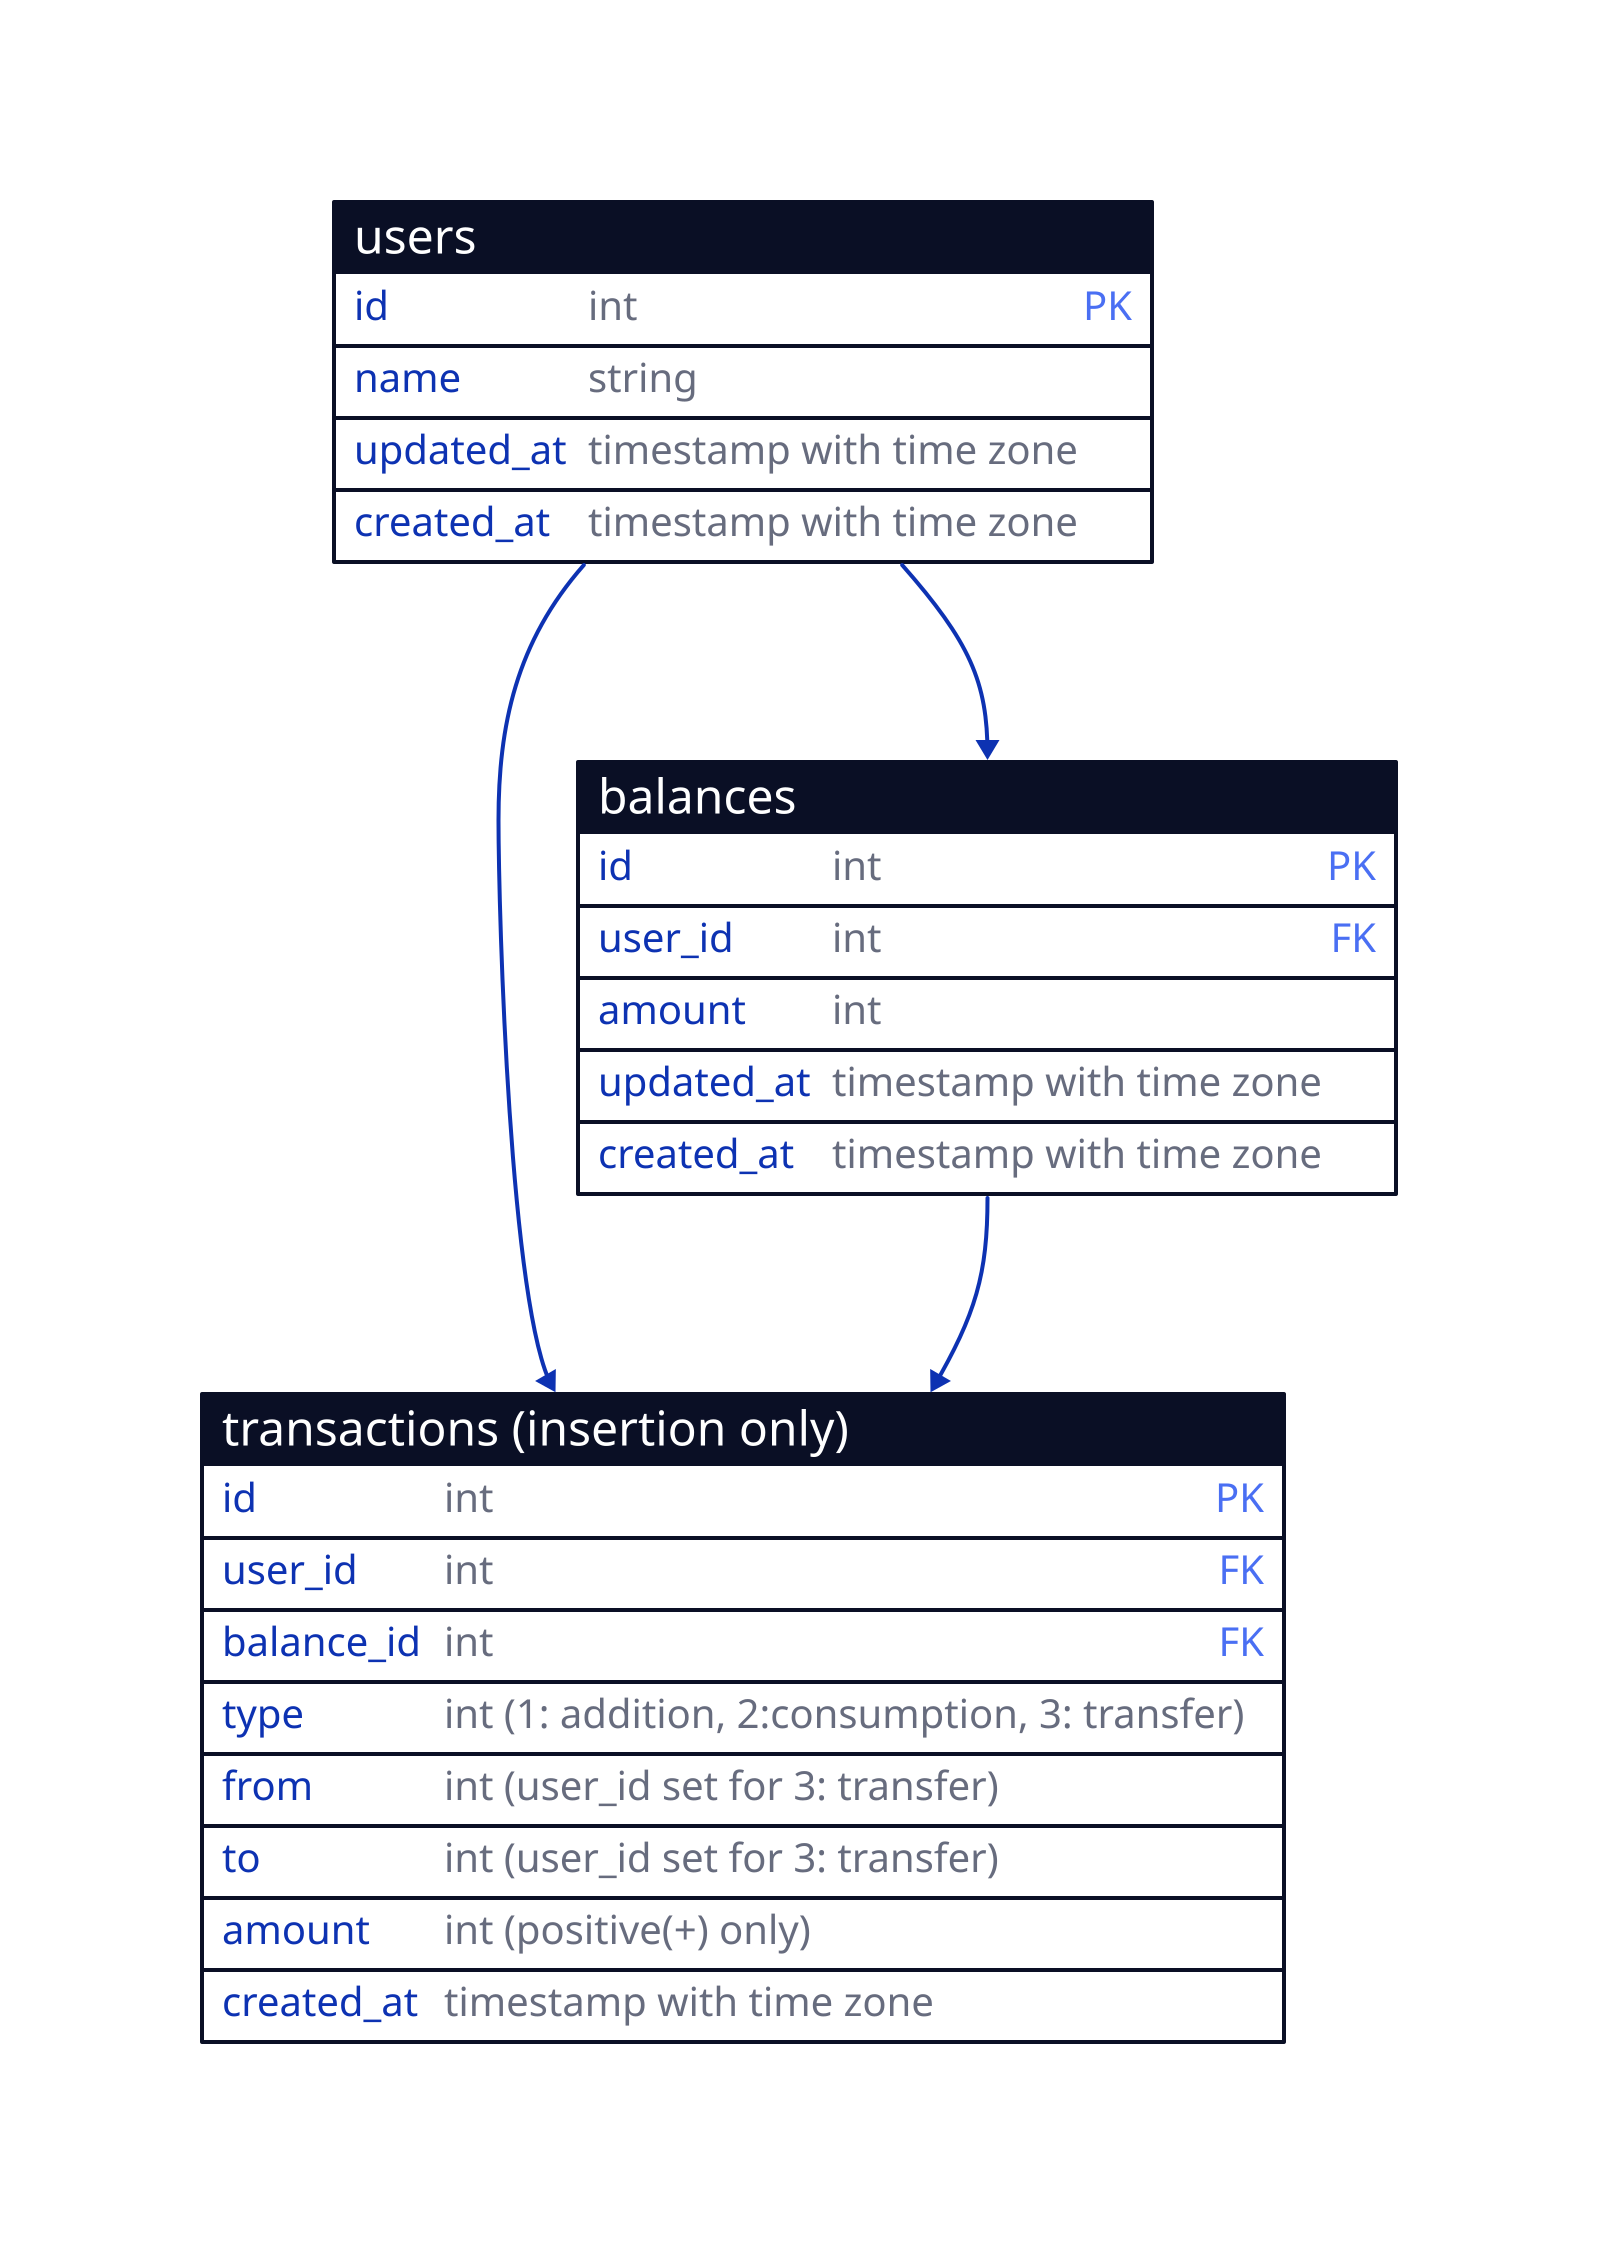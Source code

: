 users: {
  shape: sql_table
  id: int {constraint: primary_key}
  name: string
  updated_at: timestamp with time zone
  created_at: timestamp with time zone
}

balances: {
  shape: sql_table
  id: int {constraint: primary_key}
  user_id: int {constraint: foreign_key}
  amount: int
  updated_at: timestamp with time zone
  created_at: timestamp with time zone
}

transactions (insertion only): {
  shape: sql_table
  id: int {constraint: primary_key}
  user_id: int {constraint: foreign_key}
  balance_id: int {constraint: foreign_key}
  type: int (1: addition, 2:consumption, 3: transfer)
  from: int (user_id set for 3: transfer)
  to: int (user_id set for 3: transfer)
  amount: int (positive(+) only)
  created_at: timestamp with time zone
}

users.id -> balances.user_id
users.id -> transactions (insertion only).user_id
balances.id -> transactions (insertion only).balance_id
